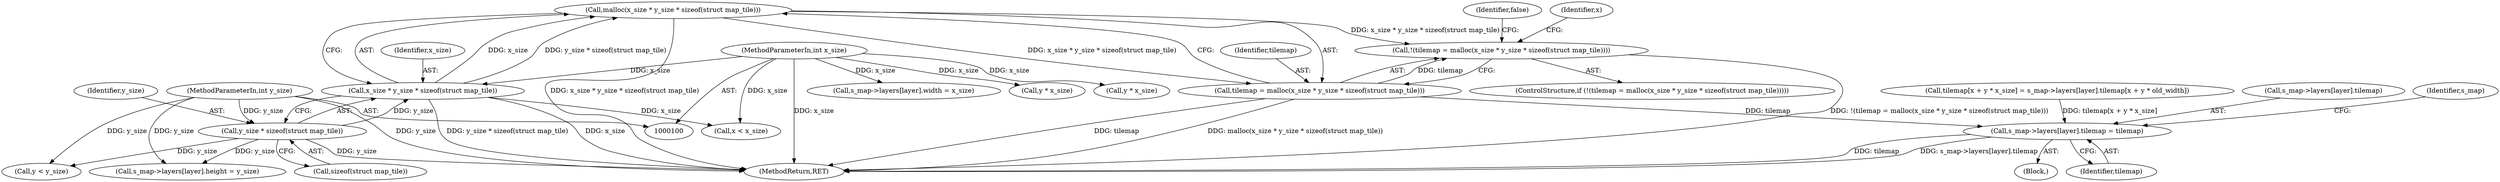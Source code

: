 digraph "0_minisphere_252c1ca184cb38e1acb917aa0e451c5f08519996@API" {
"1000138" [label="(Call,malloc(x_size * y_size * sizeof(struct map_tile)))"];
"1000139" [label="(Call,x_size * y_size * sizeof(struct map_tile))"];
"1000102" [label="(MethodParameterIn,int x_size)"];
"1000141" [label="(Call,y_size * sizeof(struct map_tile))"];
"1000103" [label="(MethodParameterIn,int y_size)"];
"1000135" [label="(Call,!(tilemap = malloc(x_size * y_size * sizeof(struct map_tile))))"];
"1000136" [label="(Call,tilemap = malloc(x_size * y_size * sizeof(struct map_tile)))"];
"1000231" [label="(Call,s_map->layers[layer].tilemap = tilemap)"];
"1000240" [label="(Call,s_map->layers[layer].width = x_size)"];
"1000135" [label="(Call,!(tilemap = malloc(x_size * y_size * sizeof(struct map_tile))))"];
"1000138" [label="(Call,malloc(x_size * y_size * sizeof(struct map_tile)))"];
"1000104" [label="(Block,)"];
"1000103" [label="(MethodParameterIn,int y_size)"];
"1000249" [label="(Call,s_map->layers[layer].height = y_size)"];
"1000146" [label="(Identifier,false)"];
"1000161" [label="(Call,y < y_size)"];
"1000142" [label="(Identifier,y_size)"];
"1000176" [label="(Call,tilemap[x + y * x_size] = s_map->layers[layer].tilemap[x + y * old_width])"];
"1000232" [label="(Call,s_map->layers[layer].tilemap)"];
"1000136" [label="(Call,tilemap = malloc(x_size * y_size * sizeof(struct map_tile)))"];
"1000140" [label="(Identifier,x_size)"];
"1000143" [label="(Call,sizeof(struct map_tile))"];
"1000181" [label="(Call,y * x_size)"];
"1000468" [label="(MethodReturn,RET)"];
"1000134" [label="(ControlStructure,if (!(tilemap = malloc(x_size * y_size * sizeof(struct map_tile)))))"];
"1000206" [label="(Call,y * x_size)"];
"1000239" [label="(Identifier,tilemap)"];
"1000149" [label="(Identifier,x)"];
"1000102" [label="(MethodParameterIn,int x_size)"];
"1000141" [label="(Call,y_size * sizeof(struct map_tile))"];
"1000151" [label="(Call,x < x_size)"];
"1000139" [label="(Call,x_size * y_size * sizeof(struct map_tile))"];
"1000244" [label="(Identifier,s_map)"];
"1000137" [label="(Identifier,tilemap)"];
"1000231" [label="(Call,s_map->layers[layer].tilemap = tilemap)"];
"1000138" -> "1000136"  [label="AST: "];
"1000138" -> "1000139"  [label="CFG: "];
"1000139" -> "1000138"  [label="AST: "];
"1000136" -> "1000138"  [label="CFG: "];
"1000138" -> "1000468"  [label="DDG: x_size * y_size * sizeof(struct map_tile)"];
"1000138" -> "1000135"  [label="DDG: x_size * y_size * sizeof(struct map_tile)"];
"1000138" -> "1000136"  [label="DDG: x_size * y_size * sizeof(struct map_tile)"];
"1000139" -> "1000138"  [label="DDG: x_size"];
"1000139" -> "1000138"  [label="DDG: y_size * sizeof(struct map_tile)"];
"1000139" -> "1000141"  [label="CFG: "];
"1000140" -> "1000139"  [label="AST: "];
"1000141" -> "1000139"  [label="AST: "];
"1000139" -> "1000468"  [label="DDG: y_size * sizeof(struct map_tile)"];
"1000139" -> "1000468"  [label="DDG: x_size"];
"1000102" -> "1000139"  [label="DDG: x_size"];
"1000141" -> "1000139"  [label="DDG: y_size"];
"1000139" -> "1000151"  [label="DDG: x_size"];
"1000102" -> "1000100"  [label="AST: "];
"1000102" -> "1000468"  [label="DDG: x_size"];
"1000102" -> "1000151"  [label="DDG: x_size"];
"1000102" -> "1000181"  [label="DDG: x_size"];
"1000102" -> "1000206"  [label="DDG: x_size"];
"1000102" -> "1000240"  [label="DDG: x_size"];
"1000141" -> "1000143"  [label="CFG: "];
"1000142" -> "1000141"  [label="AST: "];
"1000143" -> "1000141"  [label="AST: "];
"1000141" -> "1000468"  [label="DDG: y_size"];
"1000103" -> "1000141"  [label="DDG: y_size"];
"1000141" -> "1000161"  [label="DDG: y_size"];
"1000141" -> "1000249"  [label="DDG: y_size"];
"1000103" -> "1000100"  [label="AST: "];
"1000103" -> "1000468"  [label="DDG: y_size"];
"1000103" -> "1000161"  [label="DDG: y_size"];
"1000103" -> "1000249"  [label="DDG: y_size"];
"1000135" -> "1000134"  [label="AST: "];
"1000135" -> "1000136"  [label="CFG: "];
"1000136" -> "1000135"  [label="AST: "];
"1000146" -> "1000135"  [label="CFG: "];
"1000149" -> "1000135"  [label="CFG: "];
"1000135" -> "1000468"  [label="DDG: !(tilemap = malloc(x_size * y_size * sizeof(struct map_tile)))"];
"1000136" -> "1000135"  [label="DDG: tilemap"];
"1000137" -> "1000136"  [label="AST: "];
"1000136" -> "1000468"  [label="DDG: malloc(x_size * y_size * sizeof(struct map_tile))"];
"1000136" -> "1000468"  [label="DDG: tilemap"];
"1000136" -> "1000231"  [label="DDG: tilemap"];
"1000231" -> "1000104"  [label="AST: "];
"1000231" -> "1000239"  [label="CFG: "];
"1000232" -> "1000231"  [label="AST: "];
"1000239" -> "1000231"  [label="AST: "];
"1000244" -> "1000231"  [label="CFG: "];
"1000231" -> "1000468"  [label="DDG: tilemap"];
"1000231" -> "1000468"  [label="DDG: s_map->layers[layer].tilemap"];
"1000176" -> "1000231"  [label="DDG: tilemap[x + y * x_size]"];
}
